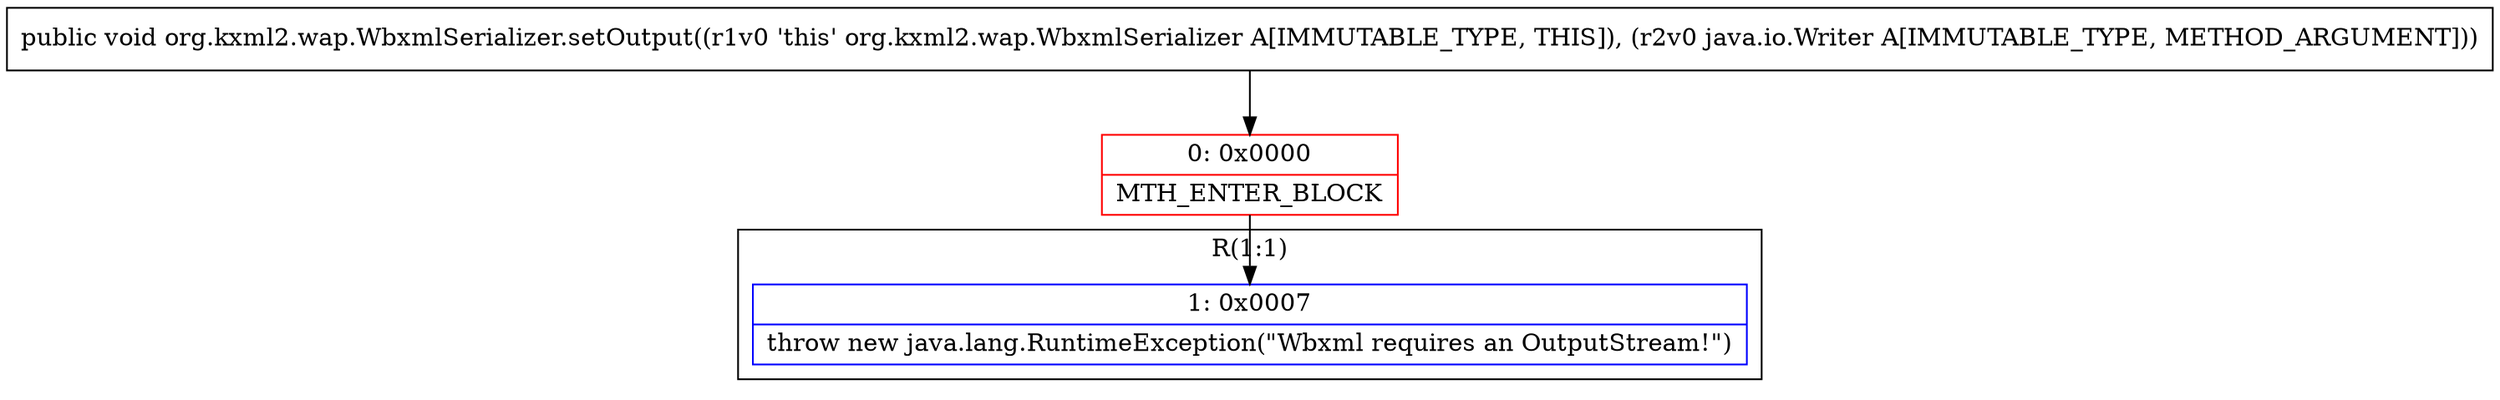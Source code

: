 digraph "CFG fororg.kxml2.wap.WbxmlSerializer.setOutput(Ljava\/io\/Writer;)V" {
subgraph cluster_Region_456874393 {
label = "R(1:1)";
node [shape=record,color=blue];
Node_1 [shape=record,label="{1\:\ 0x0007|throw new java.lang.RuntimeException(\"Wbxml requires an OutputStream!\")\l}"];
}
Node_0 [shape=record,color=red,label="{0\:\ 0x0000|MTH_ENTER_BLOCK\l}"];
MethodNode[shape=record,label="{public void org.kxml2.wap.WbxmlSerializer.setOutput((r1v0 'this' org.kxml2.wap.WbxmlSerializer A[IMMUTABLE_TYPE, THIS]), (r2v0 java.io.Writer A[IMMUTABLE_TYPE, METHOD_ARGUMENT])) }"];
MethodNode -> Node_0;
Node_0 -> Node_1;
}

